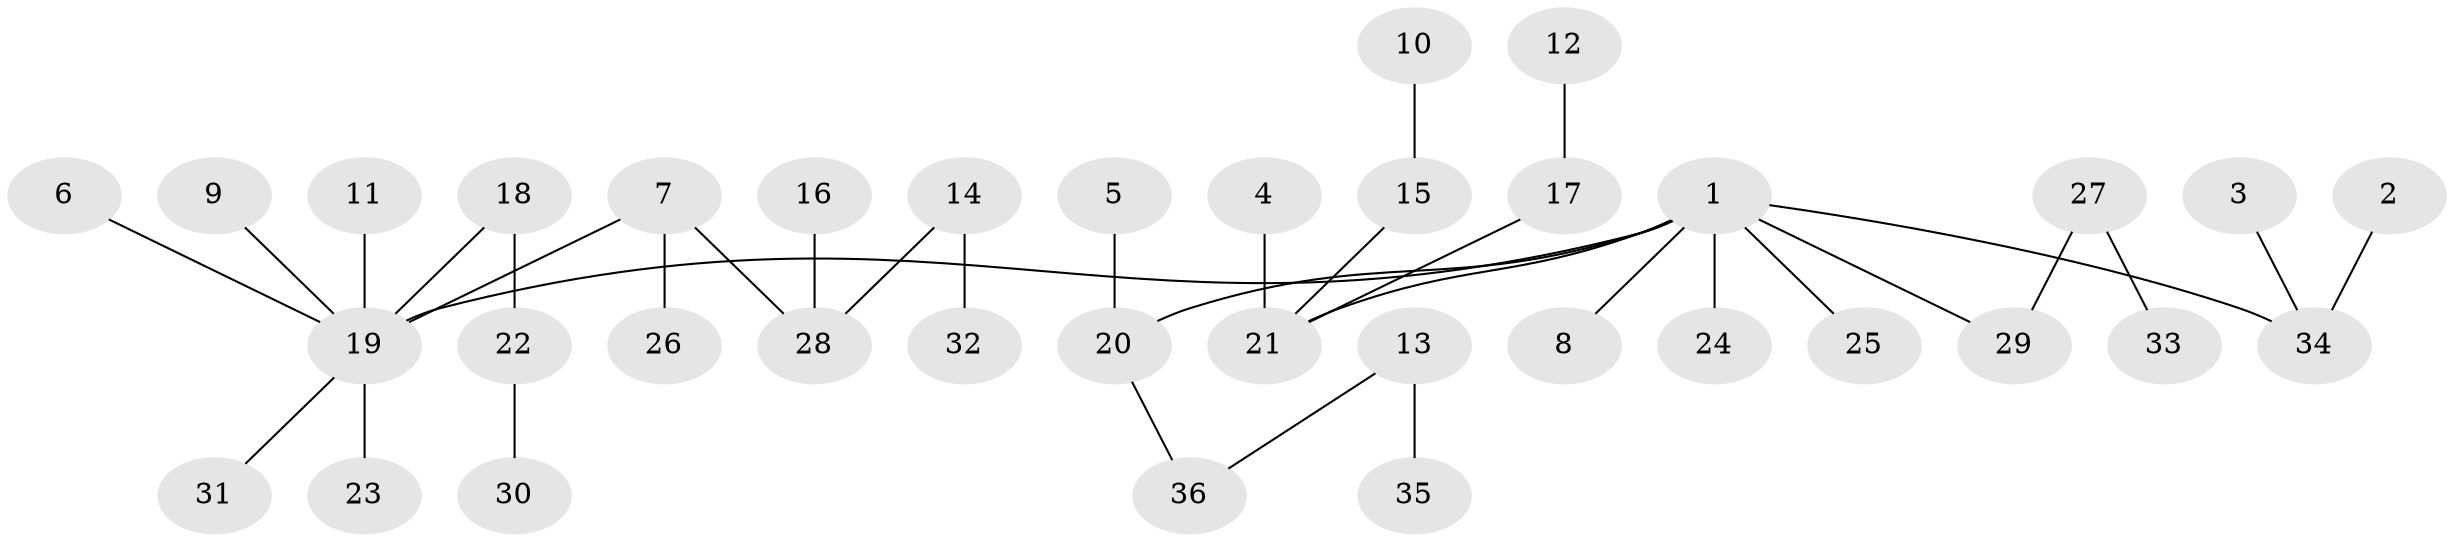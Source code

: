 // original degree distribution, {6: 0.014084507042253521, 4: 0.08450704225352113, 2: 0.19718309859154928, 9: 0.014084507042253521, 5: 0.014084507042253521, 1: 0.5352112676056338, 3: 0.14084507042253522}
// Generated by graph-tools (version 1.1) at 2025/26/03/09/25 03:26:26]
// undirected, 36 vertices, 35 edges
graph export_dot {
graph [start="1"]
  node [color=gray90,style=filled];
  1;
  2;
  3;
  4;
  5;
  6;
  7;
  8;
  9;
  10;
  11;
  12;
  13;
  14;
  15;
  16;
  17;
  18;
  19;
  20;
  21;
  22;
  23;
  24;
  25;
  26;
  27;
  28;
  29;
  30;
  31;
  32;
  33;
  34;
  35;
  36;
  1 -- 8 [weight=1.0];
  1 -- 19 [weight=1.0];
  1 -- 20 [weight=1.0];
  1 -- 21 [weight=1.0];
  1 -- 24 [weight=1.0];
  1 -- 25 [weight=1.0];
  1 -- 29 [weight=1.0];
  1 -- 34 [weight=1.0];
  2 -- 34 [weight=1.0];
  3 -- 34 [weight=1.0];
  4 -- 21 [weight=1.0];
  5 -- 20 [weight=1.0];
  6 -- 19 [weight=1.0];
  7 -- 19 [weight=1.0];
  7 -- 26 [weight=1.0];
  7 -- 28 [weight=1.0];
  9 -- 19 [weight=1.0];
  10 -- 15 [weight=1.0];
  11 -- 19 [weight=1.0];
  12 -- 17 [weight=1.0];
  13 -- 35 [weight=1.0];
  13 -- 36 [weight=1.0];
  14 -- 28 [weight=1.0];
  14 -- 32 [weight=1.0];
  15 -- 21 [weight=1.0];
  16 -- 28 [weight=1.0];
  17 -- 21 [weight=1.0];
  18 -- 19 [weight=1.0];
  18 -- 22 [weight=1.0];
  19 -- 23 [weight=1.0];
  19 -- 31 [weight=1.0];
  20 -- 36 [weight=1.0];
  22 -- 30 [weight=1.0];
  27 -- 29 [weight=1.0];
  27 -- 33 [weight=1.0];
}
